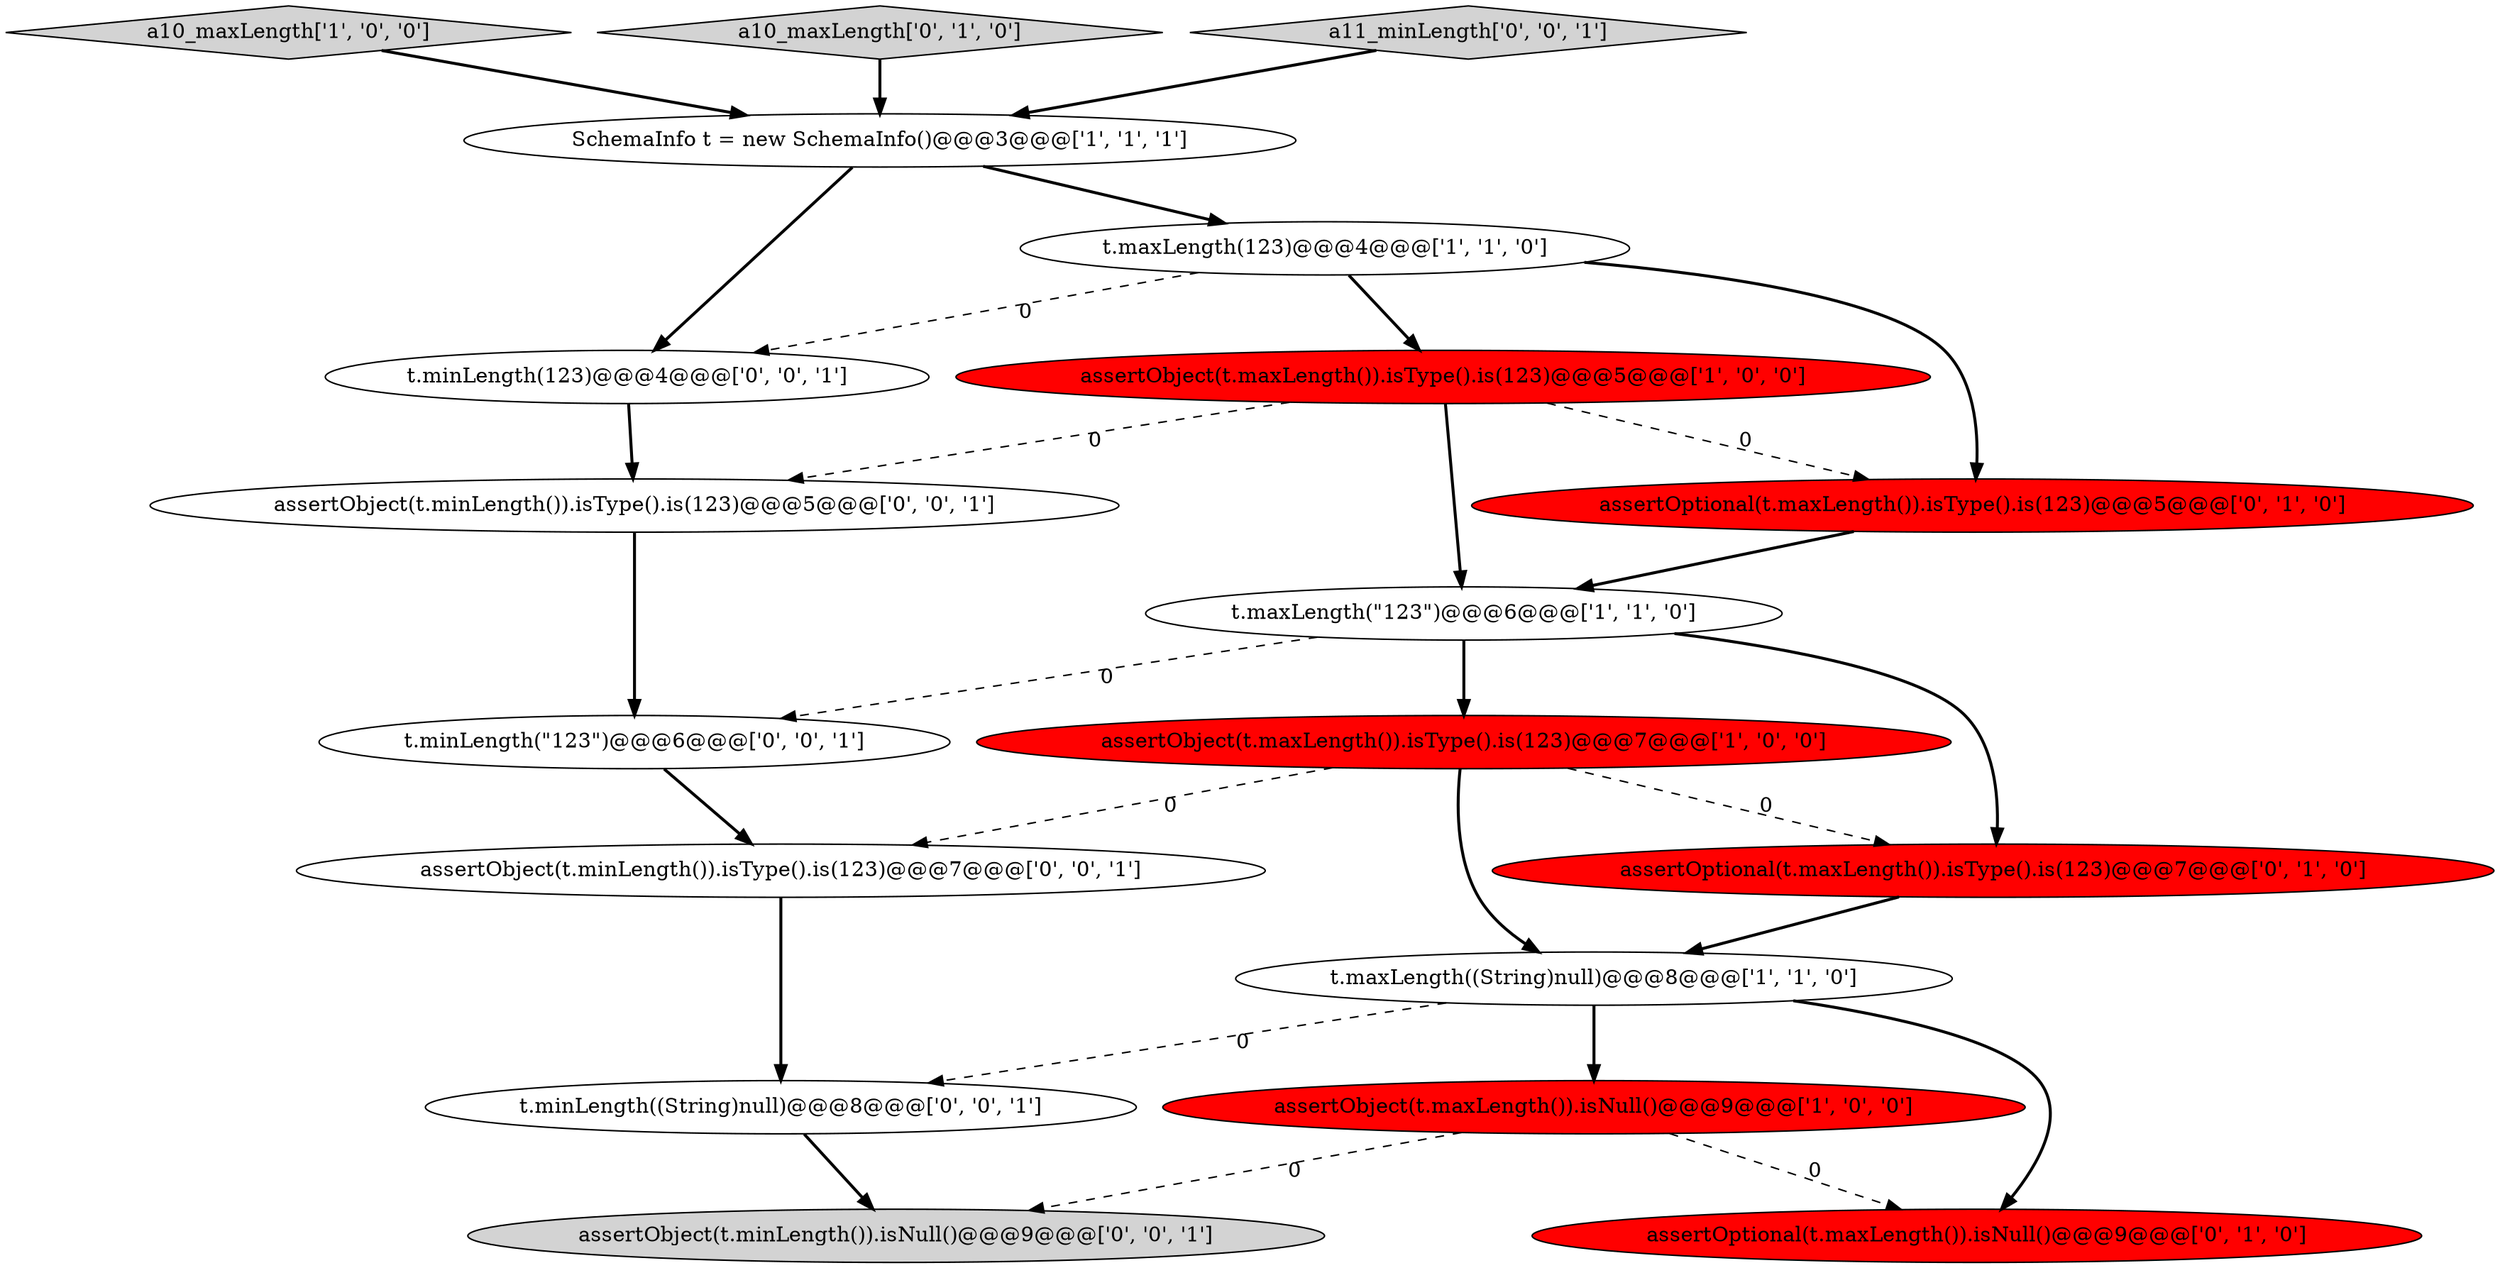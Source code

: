 digraph {
5 [style = filled, label = "SchemaInfo t = new SchemaInfo()@@@3@@@['1', '1', '1']", fillcolor = white, shape = ellipse image = "AAA0AAABBB1BBB"];
6 [style = filled, label = "a10_maxLength['1', '0', '0']", fillcolor = lightgray, shape = diamond image = "AAA0AAABBB1BBB"];
11 [style = filled, label = "assertOptional(t.maxLength()).isType().is(123)@@@7@@@['0', '1', '0']", fillcolor = red, shape = ellipse image = "AAA1AAABBB2BBB"];
1 [style = filled, label = "t.maxLength(123)@@@4@@@['1', '1', '0']", fillcolor = white, shape = ellipse image = "AAA0AAABBB1BBB"];
13 [style = filled, label = "assertObject(t.minLength()).isNull()@@@9@@@['0', '0', '1']", fillcolor = lightgray, shape = ellipse image = "AAA0AAABBB3BBB"];
15 [style = filled, label = "t.minLength(123)@@@4@@@['0', '0', '1']", fillcolor = white, shape = ellipse image = "AAA0AAABBB3BBB"];
2 [style = filled, label = "assertObject(t.maxLength()).isType().is(123)@@@7@@@['1', '0', '0']", fillcolor = red, shape = ellipse image = "AAA1AAABBB1BBB"];
0 [style = filled, label = "t.maxLength((String)null)@@@8@@@['1', '1', '0']", fillcolor = white, shape = ellipse image = "AAA0AAABBB1BBB"];
10 [style = filled, label = "a10_maxLength['0', '1', '0']", fillcolor = lightgray, shape = diamond image = "AAA0AAABBB2BBB"];
9 [style = filled, label = "assertOptional(t.maxLength()).isNull()@@@9@@@['0', '1', '0']", fillcolor = red, shape = ellipse image = "AAA1AAABBB2BBB"];
16 [style = filled, label = "t.minLength(\"123\")@@@6@@@['0', '0', '1']", fillcolor = white, shape = ellipse image = "AAA0AAABBB3BBB"];
12 [style = filled, label = "assertObject(t.minLength()).isType().is(123)@@@5@@@['0', '0', '1']", fillcolor = white, shape = ellipse image = "AAA0AAABBB3BBB"];
18 [style = filled, label = "assertObject(t.minLength()).isType().is(123)@@@7@@@['0', '0', '1']", fillcolor = white, shape = ellipse image = "AAA0AAABBB3BBB"];
8 [style = filled, label = "assertOptional(t.maxLength()).isType().is(123)@@@5@@@['0', '1', '0']", fillcolor = red, shape = ellipse image = "AAA1AAABBB2BBB"];
14 [style = filled, label = "a11_minLength['0', '0', '1']", fillcolor = lightgray, shape = diamond image = "AAA0AAABBB3BBB"];
17 [style = filled, label = "t.minLength((String)null)@@@8@@@['0', '0', '1']", fillcolor = white, shape = ellipse image = "AAA0AAABBB3BBB"];
3 [style = filled, label = "assertObject(t.maxLength()).isNull()@@@9@@@['1', '0', '0']", fillcolor = red, shape = ellipse image = "AAA1AAABBB1BBB"];
4 [style = filled, label = "assertObject(t.maxLength()).isType().is(123)@@@5@@@['1', '0', '0']", fillcolor = red, shape = ellipse image = "AAA1AAABBB1BBB"];
7 [style = filled, label = "t.maxLength(\"123\")@@@6@@@['1', '1', '0']", fillcolor = white, shape = ellipse image = "AAA0AAABBB1BBB"];
0->3 [style = bold, label=""];
1->4 [style = bold, label=""];
0->9 [style = bold, label=""];
7->11 [style = bold, label=""];
16->18 [style = bold, label=""];
1->8 [style = bold, label=""];
7->16 [style = dashed, label="0"];
1->15 [style = dashed, label="0"];
18->17 [style = bold, label=""];
5->15 [style = bold, label=""];
12->16 [style = bold, label=""];
3->13 [style = dashed, label="0"];
0->17 [style = dashed, label="0"];
4->7 [style = bold, label=""];
8->7 [style = bold, label=""];
4->12 [style = dashed, label="0"];
5->1 [style = bold, label=""];
6->5 [style = bold, label=""];
2->0 [style = bold, label=""];
11->0 [style = bold, label=""];
10->5 [style = bold, label=""];
3->9 [style = dashed, label="0"];
7->2 [style = bold, label=""];
4->8 [style = dashed, label="0"];
2->18 [style = dashed, label="0"];
2->11 [style = dashed, label="0"];
15->12 [style = bold, label=""];
17->13 [style = bold, label=""];
14->5 [style = bold, label=""];
}
